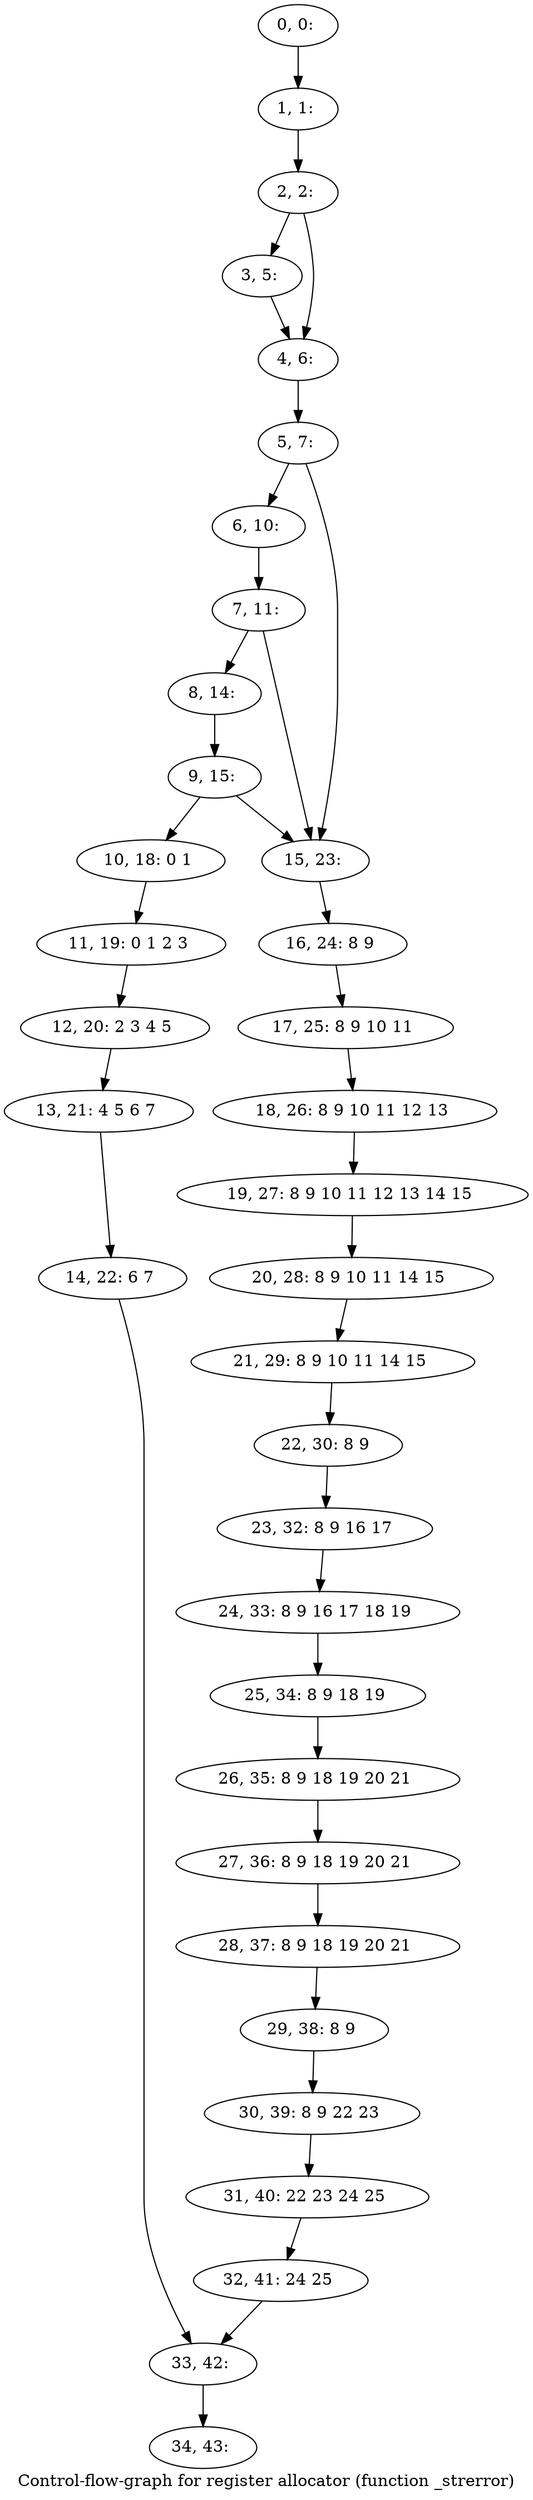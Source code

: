 digraph G {
graph [label="Control-flow-graph for register allocator (function _strerror)"]
0[label="0, 0: "];
1[label="1, 1: "];
2[label="2, 2: "];
3[label="3, 5: "];
4[label="4, 6: "];
5[label="5, 7: "];
6[label="6, 10: "];
7[label="7, 11: "];
8[label="8, 14: "];
9[label="9, 15: "];
10[label="10, 18: 0 1 "];
11[label="11, 19: 0 1 2 3 "];
12[label="12, 20: 2 3 4 5 "];
13[label="13, 21: 4 5 6 7 "];
14[label="14, 22: 6 7 "];
15[label="15, 23: "];
16[label="16, 24: 8 9 "];
17[label="17, 25: 8 9 10 11 "];
18[label="18, 26: 8 9 10 11 12 13 "];
19[label="19, 27: 8 9 10 11 12 13 14 15 "];
20[label="20, 28: 8 9 10 11 14 15 "];
21[label="21, 29: 8 9 10 11 14 15 "];
22[label="22, 30: 8 9 "];
23[label="23, 32: 8 9 16 17 "];
24[label="24, 33: 8 9 16 17 18 19 "];
25[label="25, 34: 8 9 18 19 "];
26[label="26, 35: 8 9 18 19 20 21 "];
27[label="27, 36: 8 9 18 19 20 21 "];
28[label="28, 37: 8 9 18 19 20 21 "];
29[label="29, 38: 8 9 "];
30[label="30, 39: 8 9 22 23 "];
31[label="31, 40: 22 23 24 25 "];
32[label="32, 41: 24 25 "];
33[label="33, 42: "];
34[label="34, 43: "];
0->1 ;
1->2 ;
2->3 ;
2->4 ;
3->4 ;
4->5 ;
5->6 ;
5->15 ;
6->7 ;
7->8 ;
7->15 ;
8->9 ;
9->10 ;
9->15 ;
10->11 ;
11->12 ;
12->13 ;
13->14 ;
14->33 ;
15->16 ;
16->17 ;
17->18 ;
18->19 ;
19->20 ;
20->21 ;
21->22 ;
22->23 ;
23->24 ;
24->25 ;
25->26 ;
26->27 ;
27->28 ;
28->29 ;
29->30 ;
30->31 ;
31->32 ;
32->33 ;
33->34 ;
}

